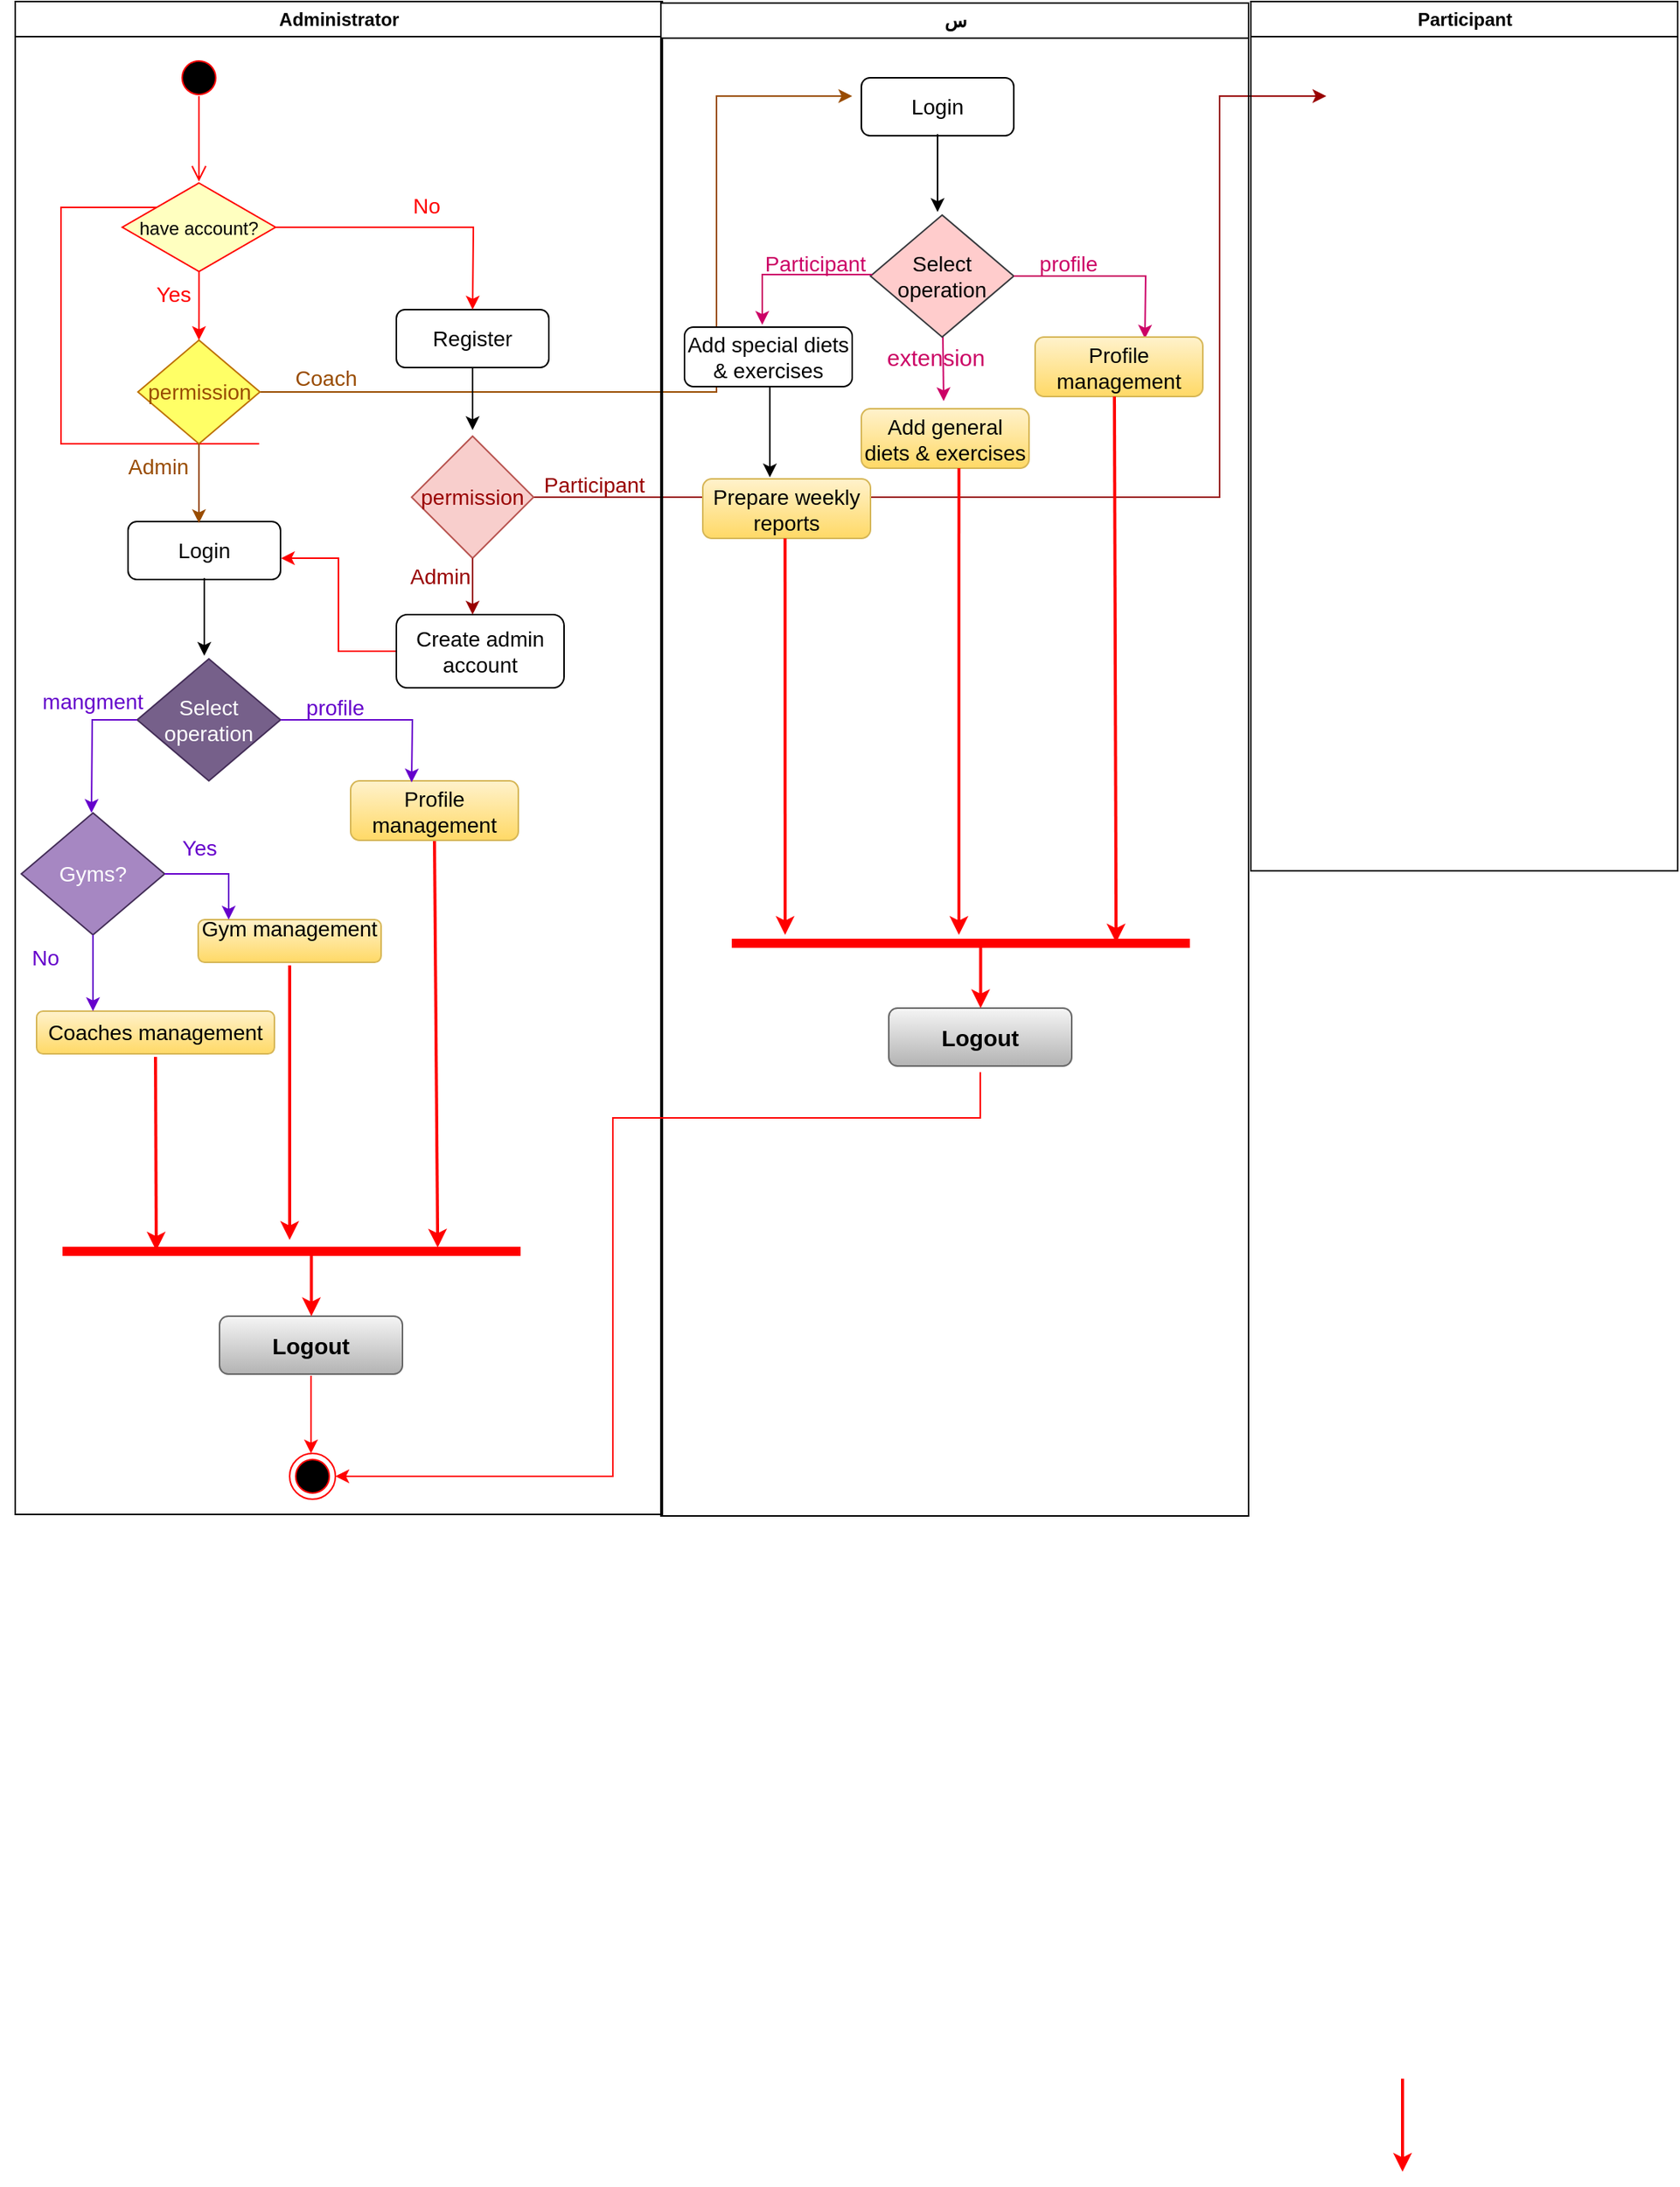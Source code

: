 <mxfile version="20.5.1" type="github">
  <diagram name="Page-1" id="e7e014a7-5840-1c2e-5031-d8a46d1fe8dd">
    <mxGraphModel dx="1038" dy="536" grid="1" gridSize="10" guides="1" tooltips="1" connect="1" arrows="1" fold="1" page="1" pageScale="1" pageWidth="1169" pageHeight="826" background="none" math="0" shadow="0">
      <root>
        <mxCell id="0" />
        <mxCell id="1" parent="0" />
        <mxCell id="dBgh0t9pDxQGnR2ba0j--71" style="edgeStyle=orthogonalEdgeStyle;rounded=0;orthogonalLoop=1;jettySize=auto;html=1;strokeColor=#990000;fontSize=14;fontColor=#994C00;" edge="1" parent="1" source="dBgh0t9pDxQGnR2ba0j--53">
          <mxGeometry relative="1" as="geometry">
            <mxPoint x="880" y="190" as="targetPoint" />
            <Array as="points">
              <mxPoint x="810" y="453" />
              <mxPoint x="810" y="190" />
            </Array>
          </mxGeometry>
        </mxCell>
        <mxCell id="dBgh0t9pDxQGnR2ba0j--68" style="edgeStyle=orthogonalEdgeStyle;rounded=0;orthogonalLoop=1;jettySize=auto;html=1;strokeColor=#994C00;fontSize=14;fontColor=#994C00;entryX=-0.06;entryY=0.342;entryDx=0;entryDy=0;entryPerimeter=0;" edge="1" parent="1" source="dBgh0t9pDxQGnR2ba0j--65" target="dBgh0t9pDxQGnR2ba0j--94">
          <mxGeometry relative="1" as="geometry">
            <mxPoint x="530" y="190" as="targetPoint" />
            <Array as="points">
              <mxPoint x="480" y="384" />
              <mxPoint x="480" y="190" />
            </Array>
          </mxGeometry>
        </mxCell>
        <mxCell id="dBgh0t9pDxQGnR2ba0j--104" style="edgeStyle=none;rounded=0;orthogonalLoop=1;jettySize=auto;html=1;strokeColor=#CC0066;strokeWidth=1;fontSize=15;fontColor=#6600CC;" edge="1" parent="1" source="dBgh0t9pDxQGnR2ba0j--95">
          <mxGeometry relative="1" as="geometry">
            <mxPoint x="629" y="390" as="targetPoint" />
          </mxGeometry>
        </mxCell>
        <mxCell id="2" value="Administrator" style="swimlane;whiteSpace=wrap;" parent="1" vertex="1">
          <mxGeometry x="20" y="128" width="424.5" height="992" as="geometry" />
        </mxCell>
        <mxCell id="12" value="" style="edgeStyle=elbowEdgeStyle;elbow=horizontal;strokeColor=#FF0000;endArrow=open;endFill=1;rounded=0" parent="2" source="10" edge="1">
          <mxGeometry width="100" height="100" relative="1" as="geometry">
            <mxPoint x="160" y="290" as="sourcePoint" />
            <mxPoint x="115" y="135" as="targetPoint" />
            <Array as="points">
              <mxPoint x="30" y="250" />
            </Array>
          </mxGeometry>
        </mxCell>
        <mxCell id="dBgh0t9pDxQGnR2ba0j--41" value="" style="ellipse;html=1;shape=startState;fillColor=#000000;strokeColor=#ff0000;" vertex="1" parent="2">
          <mxGeometry x="105.5" y="35" width="30" height="30" as="geometry" />
        </mxCell>
        <mxCell id="dBgh0t9pDxQGnR2ba0j--42" value="" style="edgeStyle=orthogonalEdgeStyle;html=1;verticalAlign=bottom;endArrow=open;endSize=8;strokeColor=#ff0000;rounded=0;" edge="1" parent="2">
          <mxGeometry relative="1" as="geometry">
            <mxPoint x="120.5" y="118" as="targetPoint" />
            <mxPoint x="120.5" y="62" as="sourcePoint" />
          </mxGeometry>
        </mxCell>
        <mxCell id="dBgh0t9pDxQGnR2ba0j--45" value="have account?" style="rhombus;fillColor=#ffffc0;strokeColor=#ff0000;" vertex="1" parent="2">
          <mxGeometry x="70.25" y="119" width="100.5" height="58" as="geometry" />
        </mxCell>
        <mxCell id="dBgh0t9pDxQGnR2ba0j--49" value="&lt;font style=&quot;font-size: 14px;&quot; color=&quot;#FF0000&quot;&gt;No&lt;/font&gt;" style="text;html=1;strokeColor=none;fillColor=none;align=center;verticalAlign=middle;whiteSpace=wrap;rounded=0;" vertex="1" parent="2">
          <mxGeometry x="240" y="119" width="60" height="30" as="geometry" />
        </mxCell>
        <mxCell id="dBgh0t9pDxQGnR2ba0j--51" value="&lt;span&gt;Register &lt;/span&gt;" style="rounded=1;whiteSpace=wrap;html=1;fontSize=14;fontColor=#000000;" vertex="1" parent="2">
          <mxGeometry x="250" y="202" width="100" height="38" as="geometry" />
        </mxCell>
        <mxCell id="dBgh0t9pDxQGnR2ba0j--53" value="&lt;font color=&quot;#990000&quot;&gt;permission&lt;/font&gt;" style="rhombus;whiteSpace=wrap;html=1;fontSize=14;fillColor=#f8cecc;strokeColor=#b85450;" vertex="1" parent="2">
          <mxGeometry x="260" y="285" width="80" height="80" as="geometry" />
        </mxCell>
        <mxCell id="dBgh0t9pDxQGnR2ba0j--64" style="edgeStyle=orthogonalEdgeStyle;rounded=0;orthogonalLoop=1;jettySize=auto;html=1;entryX=1.003;entryY=0.632;entryDx=0;entryDy=0;entryPerimeter=0;strokeColor=#FF0000;fontSize=14;fontColor=#000000;" edge="1" parent="2" source="dBgh0t9pDxQGnR2ba0j--55" target="dBgh0t9pDxQGnR2ba0j--58">
          <mxGeometry relative="1" as="geometry" />
        </mxCell>
        <mxCell id="dBgh0t9pDxQGnR2ba0j--55" value="&lt;font color=&quot;#000000&quot;&gt;Create admin account&lt;br&gt;&lt;/font&gt;" style="rounded=1;whiteSpace=wrap;html=1;fontSize=14;" vertex="1" parent="2">
          <mxGeometry x="250" y="402" width="110" height="48" as="geometry" />
        </mxCell>
        <mxCell id="dBgh0t9pDxQGnR2ba0j--57" value="&lt;font color=&quot;#FF0000&quot;&gt;Yes&lt;/font&gt;" style="text;html=1;strokeColor=none;fillColor=none;align=center;verticalAlign=middle;whiteSpace=wrap;rounded=0;fontSize=14;fontColor=#000000;" vertex="1" parent="2">
          <mxGeometry x="74" y="177" width="60" height="30" as="geometry" />
        </mxCell>
        <mxCell id="dBgh0t9pDxQGnR2ba0j--58" value="Login" style="rounded=1;whiteSpace=wrap;html=1;fontSize=14;fontColor=#000000;" vertex="1" parent="2">
          <mxGeometry x="74" y="341" width="100" height="38" as="geometry" />
        </mxCell>
        <mxCell id="dBgh0t9pDxQGnR2ba0j--59" value="&lt;font color=&quot;#994C00&quot;&gt;Admin&lt;/font&gt;" style="text;html=1;strokeColor=none;fillColor=none;align=center;verticalAlign=middle;whiteSpace=wrap;rounded=0;fontSize=14;fontColor=#FF0000;" vertex="1" parent="2">
          <mxGeometry x="64" y="290" width="60" height="30" as="geometry" />
        </mxCell>
        <mxCell id="dBgh0t9pDxQGnR2ba0j--62" value="Select operation" style="rhombus;whiteSpace=wrap;html=1;fontSize=14;fillColor=#76608a;strokeColor=#432D57;fontColor=#ffffff;" vertex="1" parent="2">
          <mxGeometry x="80" y="431" width="94" height="80" as="geometry" />
        </mxCell>
        <mxCell id="dBgh0t9pDxQGnR2ba0j--65" value="&lt;font color=&quot;#994C00&quot;&gt;permission&lt;/font&gt;" style="rhombus;whiteSpace=wrap;html=1;fontSize=14;fillColor=#FFFF66;strokeColor=#BD7000;fontColor=#000000;" vertex="1" parent="2">
          <mxGeometry x="80.5" y="222" width="80" height="68" as="geometry" />
        </mxCell>
        <mxCell id="dBgh0t9pDxQGnR2ba0j--69" value="&lt;font color=&quot;#994C00&quot;&gt;Coach&lt;/font&gt;" style="text;html=1;strokeColor=none;fillColor=none;align=center;verticalAlign=middle;whiteSpace=wrap;rounded=0;fontSize=14;fontColor=#FF0000;" vertex="1" parent="2">
          <mxGeometry x="174" y="232" width="60" height="30" as="geometry" />
        </mxCell>
        <mxCell id="dBgh0t9pDxQGnR2ba0j--72" value="&lt;font color=&quot;#990000&quot;&gt;Participant&lt;/font&gt;" style="text;html=1;strokeColor=none;fillColor=none;align=center;verticalAlign=middle;whiteSpace=wrap;rounded=0;fontSize=14;fontColor=#FF0000;" vertex="1" parent="2">
          <mxGeometry x="350" y="302" width="60" height="30" as="geometry" />
        </mxCell>
        <mxCell id="dBgh0t9pDxQGnR2ba0j--75" value="&lt;font color=&quot;#6600CC&quot;&gt;profile&lt;/font&gt;" style="text;html=1;strokeColor=none;fillColor=none;align=center;verticalAlign=middle;whiteSpace=wrap;rounded=0;fontSize=14;fontColor=#990000;" vertex="1" parent="2">
          <mxGeometry x="180" y="448" width="60" height="30" as="geometry" />
        </mxCell>
        <mxCell id="dBgh0t9pDxQGnR2ba0j--76" value="mangment" style="text;html=1;strokeColor=none;fillColor=none;align=center;verticalAlign=middle;whiteSpace=wrap;rounded=0;fontSize=14;fontColor=#6600CC;" vertex="1" parent="2">
          <mxGeometry x="21" y="444" width="60" height="30" as="geometry" />
        </mxCell>
        <mxCell id="dBgh0t9pDxQGnR2ba0j--77" value="Gyms?" style="rhombus;whiteSpace=wrap;html=1;fontSize=14;fillColor=#A687C2;strokeColor=#432D57;fontColor=#ffffff;" vertex="1" parent="2">
          <mxGeometry x="4" y="532" width="94" height="80" as="geometry" />
        </mxCell>
        <mxCell id="dBgh0t9pDxQGnR2ba0j--78" value="&lt;p&gt;&lt;span&gt;Profile management&lt;/span&gt;&lt;/p&gt;" style="rounded=1;whiteSpace=wrap;html=1;fontSize=14;fillColor=#fff2cc;gradientColor=#ffd966;strokeColor=#d6b656;" vertex="1" parent="2">
          <mxGeometry x="220" y="511" width="110" height="39" as="geometry" />
        </mxCell>
        <mxCell id="dBgh0t9pDxQGnR2ba0j--80" value="Yes" style="text;html=1;strokeColor=none;fillColor=none;align=center;verticalAlign=middle;whiteSpace=wrap;rounded=0;fontSize=14;fontColor=#6600CC;" vertex="1" parent="2">
          <mxGeometry x="91" y="540" width="60" height="30" as="geometry" />
        </mxCell>
        <mxCell id="dBgh0t9pDxQGnR2ba0j--81" value="&#xa;&lt;p&gt;&lt;/p&gt;&lt;p&gt;&lt;span&gt;Gym management&lt;/span&gt;&lt;/p&gt;&lt;p&gt;&lt;/p&gt;&#xa;&#xa;" style="rounded=1;whiteSpace=wrap;html=1;fontSize=14;fillColor=#fff2cc;gradientColor=#ffd966;strokeColor=#d6b656;" vertex="1" parent="2">
          <mxGeometry x="120" y="602" width="120" height="28" as="geometry" />
        </mxCell>
        <mxCell id="dBgh0t9pDxQGnR2ba0j--84" value="&lt;br&gt;&lt;p&gt;&lt;/p&gt;&lt;p&gt;&lt;span&gt;Coaches &lt;/span&gt;&lt;span&gt;management&lt;/span&gt;&lt;/p&gt;&lt;p&gt;&lt;/p&gt;&lt;br&gt;" style="rounded=1;whiteSpace=wrap;html=1;fontSize=14;fillColor=#fff2cc;gradientColor=#ffd966;strokeColor=#d6b656;" vertex="1" parent="2">
          <mxGeometry x="14" y="662" width="156" height="28" as="geometry" />
        </mxCell>
        <mxCell id="dBgh0t9pDxQGnR2ba0j--88" value="" style="shape=line;strokeWidth=6;strokeColor=#ff0000;rotation=-180;" vertex="1" parent="2">
          <mxGeometry x="31" y="812" width="300.5" height="15" as="geometry" />
        </mxCell>
        <mxCell id="dBgh0t9pDxQGnR2ba0j--91" value="&lt;b&gt;&lt;font style=&quot;font-size: 15px;&quot;&gt;Logout&lt;/font&gt;&lt;/b&gt;" style="rounded=1;whiteSpace=wrap;html=1;fontSize=14;fillColor=#f5f5f5;gradientColor=#b3b3b3;strokeColor=#666666;" vertex="1" parent="2">
          <mxGeometry x="134" y="862" width="120" height="38" as="geometry" />
        </mxCell>
        <mxCell id="38" value="" style="ellipse;shape=endState;fillColor=#000000;strokeColor=#ff0000" parent="2" vertex="1">
          <mxGeometry x="180" y="952" width="30" height="30" as="geometry" />
        </mxCell>
        <mxCell id="3" value="س" style="swimlane;whiteSpace=wrap" parent="1" vertex="1">
          <mxGeometry x="443.5" y="129" width="385.5" height="992" as="geometry" />
        </mxCell>
        <mxCell id="dBgh0t9pDxQGnR2ba0j--94" value="Login" style="rounded=1;whiteSpace=wrap;html=1;fontSize=14;fontColor=#000000;" vertex="1" parent="3">
          <mxGeometry x="131.5" y="49" width="100" height="38" as="geometry" />
        </mxCell>
        <mxCell id="dBgh0t9pDxQGnR2ba0j--95" value="Select operation" style="rhombus;whiteSpace=wrap;html=1;fontSize=14;fillColor=#ffcccc;strokeColor=#36393d;" vertex="1" parent="3">
          <mxGeometry x="137.5" y="139" width="94" height="80" as="geometry" />
        </mxCell>
        <mxCell id="dBgh0t9pDxQGnR2ba0j--96" value="&lt;font color=&quot;#CC0066&quot;&gt;profile&lt;/font&gt;" style="text;html=1;strokeColor=none;fillColor=none;align=center;verticalAlign=middle;whiteSpace=wrap;rounded=0;fontSize=14;fontColor=#990000;" vertex="1" parent="3">
          <mxGeometry x="237.5" y="156" width="60" height="30" as="geometry" />
        </mxCell>
        <mxCell id="dBgh0t9pDxQGnR2ba0j--97" value="&lt;font color=&quot;#CC0066&quot;&gt;Participant&lt;/font&gt;" style="text;html=1;strokeColor=none;fillColor=none;align=center;verticalAlign=middle;whiteSpace=wrap;rounded=0;fontSize=14;fontColor=#6600CC;" vertex="1" parent="3">
          <mxGeometry x="71.5" y="156" width="60" height="30" as="geometry" />
        </mxCell>
        <mxCell id="dBgh0t9pDxQGnR2ba0j--98" style="edgeStyle=orthogonalEdgeStyle;rounded=0;orthogonalLoop=1;jettySize=auto;html=1;strokeColor=#000000;fontSize=14;fontColor=#000000;" edge="1" parent="3">
          <mxGeometry relative="1" as="geometry">
            <mxPoint x="181.5" y="137" as="targetPoint" />
            <mxPoint x="181.5" y="86" as="sourcePoint" />
          </mxGeometry>
        </mxCell>
        <mxCell id="dBgh0t9pDxQGnR2ba0j--99" style="edgeStyle=orthogonalEdgeStyle;rounded=0;orthogonalLoop=1;jettySize=auto;html=1;strokeColor=#CC0066;fontSize=14;fontColor=#990000;" edge="1" parent="3" source="dBgh0t9pDxQGnR2ba0j--95">
          <mxGeometry relative="1" as="geometry">
            <mxPoint x="317.5" y="220" as="targetPoint" />
          </mxGeometry>
        </mxCell>
        <mxCell id="dBgh0t9pDxQGnR2ba0j--101" value="&lt;p&gt;&lt;span&gt;Profile management&lt;/span&gt;&lt;/p&gt;" style="rounded=1;whiteSpace=wrap;html=1;fontSize=14;fillColor=#fff2cc;gradientColor=#ffd966;strokeColor=#d6b656;" vertex="1" parent="3">
          <mxGeometry x="245.5" y="219" width="110" height="39" as="geometry" />
        </mxCell>
        <mxCell id="dBgh0t9pDxQGnR2ba0j--107" value="extension" style="text;html=1;strokeColor=none;fillColor=none;align=center;verticalAlign=middle;whiteSpace=wrap;rounded=0;fontSize=15;fontColor=#CC0066;" vertex="1" parent="3">
          <mxGeometry x="150.5" y="217" width="60" height="30" as="geometry" />
        </mxCell>
        <mxCell id="dBgh0t9pDxQGnR2ba0j--109" value="&lt;p&gt;&lt;span&gt;Add general diets&lt;/span&gt; &amp;amp; exercises &lt;/p&gt;" style="rounded=1;whiteSpace=wrap;html=1;fontSize=14;fillColor=#fff2cc;gradientColor=#ffd966;strokeColor=#d6b656;" vertex="1" parent="3">
          <mxGeometry x="131.5" y="266" width="110" height="39" as="geometry" />
        </mxCell>
        <mxCell id="dBgh0t9pDxQGnR2ba0j--110" value="&lt;p&gt;&lt;span&gt;Add special diets&lt;/span&gt; &amp;amp; exercises&lt;/p&gt;" style="rounded=1;whiteSpace=wrap;html=1;fontSize=14;" vertex="1" parent="3">
          <mxGeometry x="15.5" y="212.5" width="110" height="39" as="geometry" />
        </mxCell>
        <mxCell id="dBgh0t9pDxQGnR2ba0j--112" value="&lt;span&gt;Prepare weekly reports &lt;/span&gt;" style="rounded=1;whiteSpace=wrap;html=1;fontSize=14;fillColor=#fff2cc;gradientColor=#ffd966;strokeColor=#d6b656;" vertex="1" parent="3">
          <mxGeometry x="27.5" y="312" width="110" height="39" as="geometry" />
        </mxCell>
        <mxCell id="dBgh0t9pDxQGnR2ba0j--113" style="rounded=0;orthogonalLoop=1;jettySize=auto;html=1;strokeColor=#FF0000;fontSize=14;fontColor=#6600CC;strokeWidth=2;entryX=0.161;entryY=0.533;entryDx=0;entryDy=0;entryPerimeter=0;" edge="1" parent="3" target="dBgh0t9pDxQGnR2ba0j--116">
          <mxGeometry relative="1" as="geometry">
            <mxPoint x="296.5" y="601" as="targetPoint" />
            <mxPoint x="297.5" y="258" as="sourcePoint" />
          </mxGeometry>
        </mxCell>
        <mxCell id="dBgh0t9pDxQGnR2ba0j--114" style="rounded=0;orthogonalLoop=1;jettySize=auto;html=1;strokeColor=#FF0000;fontSize=14;fontColor=#6600CC;strokeWidth=2;exitX=0.582;exitY=1;exitDx=0;exitDy=0;exitPerimeter=0;" edge="1" parent="3" source="dBgh0t9pDxQGnR2ba0j--109">
          <mxGeometry relative="1" as="geometry">
            <mxPoint x="195.5" y="611" as="targetPoint" />
            <mxPoint x="191.7" y="305" as="sourcePoint" />
          </mxGeometry>
        </mxCell>
        <mxCell id="dBgh0t9pDxQGnR2ba0j--115" style="rounded=0;orthogonalLoop=1;jettySize=auto;html=1;strokeColor=#FF0000;fontSize=14;fontColor=#6600CC;strokeWidth=2;" edge="1" parent="3">
          <mxGeometry relative="1" as="geometry">
            <mxPoint x="81.5" y="611" as="targetPoint" />
            <mxPoint x="81.45" y="351" as="sourcePoint" />
          </mxGeometry>
        </mxCell>
        <mxCell id="dBgh0t9pDxQGnR2ba0j--116" value="" style="shape=line;strokeWidth=6;strokeColor=#ff0000;rotation=-180;" vertex="1" parent="3">
          <mxGeometry x="46.5" y="609" width="300.5" height="15" as="geometry" />
        </mxCell>
        <mxCell id="dBgh0t9pDxQGnR2ba0j--117" value="&lt;b&gt;&lt;font style=&quot;font-size: 15px;&quot;&gt;Logout&lt;/font&gt;&lt;/b&gt;" style="rounded=1;whiteSpace=wrap;html=1;fontSize=14;fillColor=#f5f5f5;gradientColor=#b3b3b3;strokeColor=#666666;" vertex="1" parent="3">
          <mxGeometry x="149.5" y="659" width="120" height="38" as="geometry" />
        </mxCell>
        <mxCell id="dBgh0t9pDxQGnR2ba0j--118" style="edgeStyle=none;rounded=0;orthogonalLoop=1;jettySize=auto;html=1;strokeColor=#FF0000;fontSize=14;fontColor=#6600CC;strokeWidth=2;" edge="1" parent="3">
          <mxGeometry relative="1" as="geometry">
            <mxPoint x="209.75" y="659" as="targetPoint" />
            <mxPoint x="209.75" y="616.5" as="sourcePoint" />
          </mxGeometry>
        </mxCell>
        <mxCell id="4" value="Participant" style="swimlane;whiteSpace=wrap" parent="1" vertex="1">
          <mxGeometry x="830.5" y="128" width="280" height="570" as="geometry" />
        </mxCell>
        <mxCell id="dBgh0t9pDxQGnR2ba0j--48" style="edgeStyle=orthogonalEdgeStyle;rounded=0;orthogonalLoop=1;jettySize=auto;html=1;strokeColor=#FF0000;" edge="1" parent="1" source="dBgh0t9pDxQGnR2ba0j--45">
          <mxGeometry relative="1" as="geometry">
            <mxPoint x="320" y="330" as="targetPoint" />
          </mxGeometry>
        </mxCell>
        <mxCell id="dBgh0t9pDxQGnR2ba0j--52" style="edgeStyle=orthogonalEdgeStyle;rounded=0;orthogonalLoop=1;jettySize=auto;html=1;strokeColor=#000000;fontSize=14;fontColor=#000000;" edge="1" parent="1">
          <mxGeometry relative="1" as="geometry">
            <mxPoint x="320" y="409" as="targetPoint" />
            <mxPoint x="320" y="368" as="sourcePoint" />
          </mxGeometry>
        </mxCell>
        <mxCell id="dBgh0t9pDxQGnR2ba0j--54" style="edgeStyle=orthogonalEdgeStyle;rounded=0;orthogonalLoop=1;jettySize=auto;html=1;strokeColor=#990000;fontSize=14;fontColor=#990000;" edge="1" parent="1" source="dBgh0t9pDxQGnR2ba0j--53">
          <mxGeometry relative="1" as="geometry">
            <mxPoint x="320" y="530" as="targetPoint" />
          </mxGeometry>
        </mxCell>
        <mxCell id="dBgh0t9pDxQGnR2ba0j--56" style="edgeStyle=orthogonalEdgeStyle;rounded=0;orthogonalLoop=1;jettySize=auto;html=1;strokeColor=#FF0000;fontSize=14;fontColor=#000000;" edge="1" parent="1" source="dBgh0t9pDxQGnR2ba0j--45">
          <mxGeometry relative="1" as="geometry">
            <mxPoint x="140.5" y="350" as="targetPoint" />
          </mxGeometry>
        </mxCell>
        <mxCell id="dBgh0t9pDxQGnR2ba0j--61" style="edgeStyle=orthogonalEdgeStyle;rounded=0;orthogonalLoop=1;jettySize=auto;html=1;strokeColor=#000000;fontSize=14;fontColor=#000000;" edge="1" parent="1">
          <mxGeometry relative="1" as="geometry">
            <mxPoint x="144" y="557" as="targetPoint" />
            <mxPoint x="144" y="506" as="sourcePoint" />
          </mxGeometry>
        </mxCell>
        <mxCell id="dBgh0t9pDxQGnR2ba0j--66" style="edgeStyle=orthogonalEdgeStyle;rounded=0;orthogonalLoop=1;jettySize=auto;html=1;strokeColor=#994C00;fontSize=14;fontColor=#994C00;" edge="1" parent="1" source="dBgh0t9pDxQGnR2ba0j--65">
          <mxGeometry relative="1" as="geometry">
            <mxPoint x="140.5" y="470" as="targetPoint" />
          </mxGeometry>
        </mxCell>
        <mxCell id="dBgh0t9pDxQGnR2ba0j--67" value="&lt;font color=&quot;#990000&quot;&gt;Admin&lt;/font&gt;" style="text;html=1;strokeColor=none;fillColor=none;align=center;verticalAlign=middle;whiteSpace=wrap;rounded=0;fontSize=14;fontColor=#FF0000;" vertex="1" parent="1">
          <mxGeometry x="269" y="490" width="60" height="30" as="geometry" />
        </mxCell>
        <mxCell id="dBgh0t9pDxQGnR2ba0j--73" style="edgeStyle=orthogonalEdgeStyle;rounded=0;orthogonalLoop=1;jettySize=auto;html=1;strokeColor=#6600CC;fontSize=14;fontColor=#990000;" edge="1" parent="1" source="dBgh0t9pDxQGnR2ba0j--62">
          <mxGeometry relative="1" as="geometry">
            <mxPoint x="280" y="640" as="targetPoint" />
          </mxGeometry>
        </mxCell>
        <mxCell id="dBgh0t9pDxQGnR2ba0j--74" style="edgeStyle=orthogonalEdgeStyle;rounded=0;orthogonalLoop=1;jettySize=auto;html=1;strokeColor=#6600CC;fontSize=14;fontColor=#990000;" edge="1" parent="1" source="dBgh0t9pDxQGnR2ba0j--62">
          <mxGeometry relative="1" as="geometry">
            <mxPoint x="70" y="660" as="targetPoint" />
          </mxGeometry>
        </mxCell>
        <mxCell id="dBgh0t9pDxQGnR2ba0j--79" style="edgeStyle=elbowEdgeStyle;rounded=0;orthogonalLoop=1;jettySize=auto;html=1;strokeColor=#6600CC;fontSize=14;fontColor=#6600CC;" edge="1" parent="1" source="dBgh0t9pDxQGnR2ba0j--77">
          <mxGeometry relative="1" as="geometry">
            <mxPoint x="160" y="730" as="targetPoint" />
            <Array as="points">
              <mxPoint x="160" y="700" />
            </Array>
          </mxGeometry>
        </mxCell>
        <mxCell id="dBgh0t9pDxQGnR2ba0j--82" style="edgeStyle=elbowEdgeStyle;rounded=0;orthogonalLoop=1;jettySize=auto;html=1;strokeColor=#6600CC;fontSize=14;fontColor=#6600CC;" edge="1" parent="1" source="dBgh0t9pDxQGnR2ba0j--77">
          <mxGeometry relative="1" as="geometry">
            <mxPoint x="71" y="790" as="targetPoint" />
          </mxGeometry>
        </mxCell>
        <mxCell id="dBgh0t9pDxQGnR2ba0j--83" value="No" style="text;html=1;strokeColor=none;fillColor=none;align=center;verticalAlign=middle;whiteSpace=wrap;rounded=0;fontSize=14;fontColor=#6600CC;" vertex="1" parent="1">
          <mxGeometry x="10" y="740" width="60" height="30" as="geometry" />
        </mxCell>
        <mxCell id="dBgh0t9pDxQGnR2ba0j--85" style="rounded=0;orthogonalLoop=1;jettySize=auto;html=1;strokeColor=#FF0000;fontSize=14;fontColor=#6600CC;entryX=0.181;entryY=0.667;entryDx=0;entryDy=0;entryPerimeter=0;strokeWidth=2;" edge="1" parent="1" target="dBgh0t9pDxQGnR2ba0j--88">
          <mxGeometry relative="1" as="geometry">
            <mxPoint x="290" y="910" as="targetPoint" />
            <mxPoint x="295" y="678.5" as="sourcePoint" />
          </mxGeometry>
        </mxCell>
        <mxCell id="dBgh0t9pDxQGnR2ba0j--86" style="edgeStyle=elbowEdgeStyle;rounded=0;orthogonalLoop=1;jettySize=auto;html=1;strokeColor=#FF0000;fontSize=14;fontColor=#6600CC;strokeWidth=2;" edge="1" parent="1">
          <mxGeometry relative="1" as="geometry">
            <mxPoint x="200" y="940" as="targetPoint" />
            <mxPoint x="200" y="760" as="sourcePoint" />
          </mxGeometry>
        </mxCell>
        <mxCell id="dBgh0t9pDxQGnR2ba0j--87" style="edgeStyle=elbowEdgeStyle;rounded=0;orthogonalLoop=1;jettySize=auto;html=1;strokeColor=#FF0000;fontSize=14;fontColor=#6600CC;entryX=0.794;entryY=0.533;entryDx=0;entryDy=0;entryPerimeter=0;strokeWidth=2;" edge="1" parent="1" target="dBgh0t9pDxQGnR2ba0j--88">
          <mxGeometry relative="1" as="geometry">
            <mxPoint x="112" y="936" as="targetPoint" />
            <mxPoint x="112" y="820" as="sourcePoint" />
          </mxGeometry>
        </mxCell>
        <mxCell id="dBgh0t9pDxQGnR2ba0j--90" style="edgeStyle=none;rounded=0;orthogonalLoop=1;jettySize=auto;html=1;strokeColor=#FF0000;fontSize=14;fontColor=#6600CC;strokeWidth=2;" edge="1" parent="1">
          <mxGeometry relative="1" as="geometry">
            <mxPoint x="214.25" y="990" as="targetPoint" />
            <mxPoint x="214.25" y="947.5" as="sourcePoint" />
          </mxGeometry>
        </mxCell>
        <mxCell id="dBgh0t9pDxQGnR2ba0j--92" style="edgeStyle=none;rounded=0;orthogonalLoop=1;jettySize=auto;html=1;strokeColor=#FF0000;strokeWidth=2;fontSize=15;fontColor=#6600CC;" edge="1" parent="1">
          <mxGeometry relative="1" as="geometry">
            <mxPoint x="930" y="1551" as="targetPoint" />
            <mxPoint x="930" y="1490" as="sourcePoint" />
          </mxGeometry>
        </mxCell>
        <mxCell id="dBgh0t9pDxQGnR2ba0j--93" style="edgeStyle=none;rounded=0;orthogonalLoop=1;jettySize=auto;html=1;strokeColor=#FF0000;strokeWidth=1;fontSize=15;fontColor=#6600CC;" edge="1" parent="1">
          <mxGeometry relative="1" as="geometry">
            <mxPoint x="214" y="1080" as="targetPoint" />
            <mxPoint x="214" y="1029" as="sourcePoint" />
          </mxGeometry>
        </mxCell>
        <mxCell id="dBgh0t9pDxQGnR2ba0j--105" style="edgeStyle=orthogonalEdgeStyle;rounded=0;orthogonalLoop=1;jettySize=auto;html=1;strokeColor=#CC0066;strokeWidth=1;fontSize=15;fontColor=#CC0066;" edge="1" parent="1" source="dBgh0t9pDxQGnR2ba0j--95">
          <mxGeometry relative="1" as="geometry">
            <mxPoint x="510" y="340" as="targetPoint" />
            <Array as="points">
              <mxPoint x="510" y="307" />
              <mxPoint x="510" y="330" />
            </Array>
          </mxGeometry>
        </mxCell>
        <mxCell id="dBgh0t9pDxQGnR2ba0j--111" style="edgeStyle=orthogonalEdgeStyle;rounded=0;orthogonalLoop=1;jettySize=auto;html=1;strokeColor=#000000;strokeWidth=1;fontSize=15;fontColor=#CC0066;" edge="1" parent="1">
          <mxGeometry relative="1" as="geometry">
            <mxPoint x="515" y="440" as="targetPoint" />
            <mxPoint x="515" y="380" as="sourcePoint" />
          </mxGeometry>
        </mxCell>
        <mxCell id="dBgh0t9pDxQGnR2ba0j--119" style="edgeStyle=orthogonalEdgeStyle;rounded=0;orthogonalLoop=1;jettySize=auto;html=1;entryX=1;entryY=0.5;entryDx=0;entryDy=0;strokeColor=#FF0000;strokeWidth=1;fontSize=15;fontColor=#CC0066;" edge="1" parent="1" target="38">
          <mxGeometry relative="1" as="geometry">
            <mxPoint x="653" y="830" as="sourcePoint" />
            <Array as="points">
              <mxPoint x="653" y="860" />
              <mxPoint x="412" y="860" />
              <mxPoint x="412" y="1095" />
            </Array>
          </mxGeometry>
        </mxCell>
      </root>
    </mxGraphModel>
  </diagram>
</mxfile>
